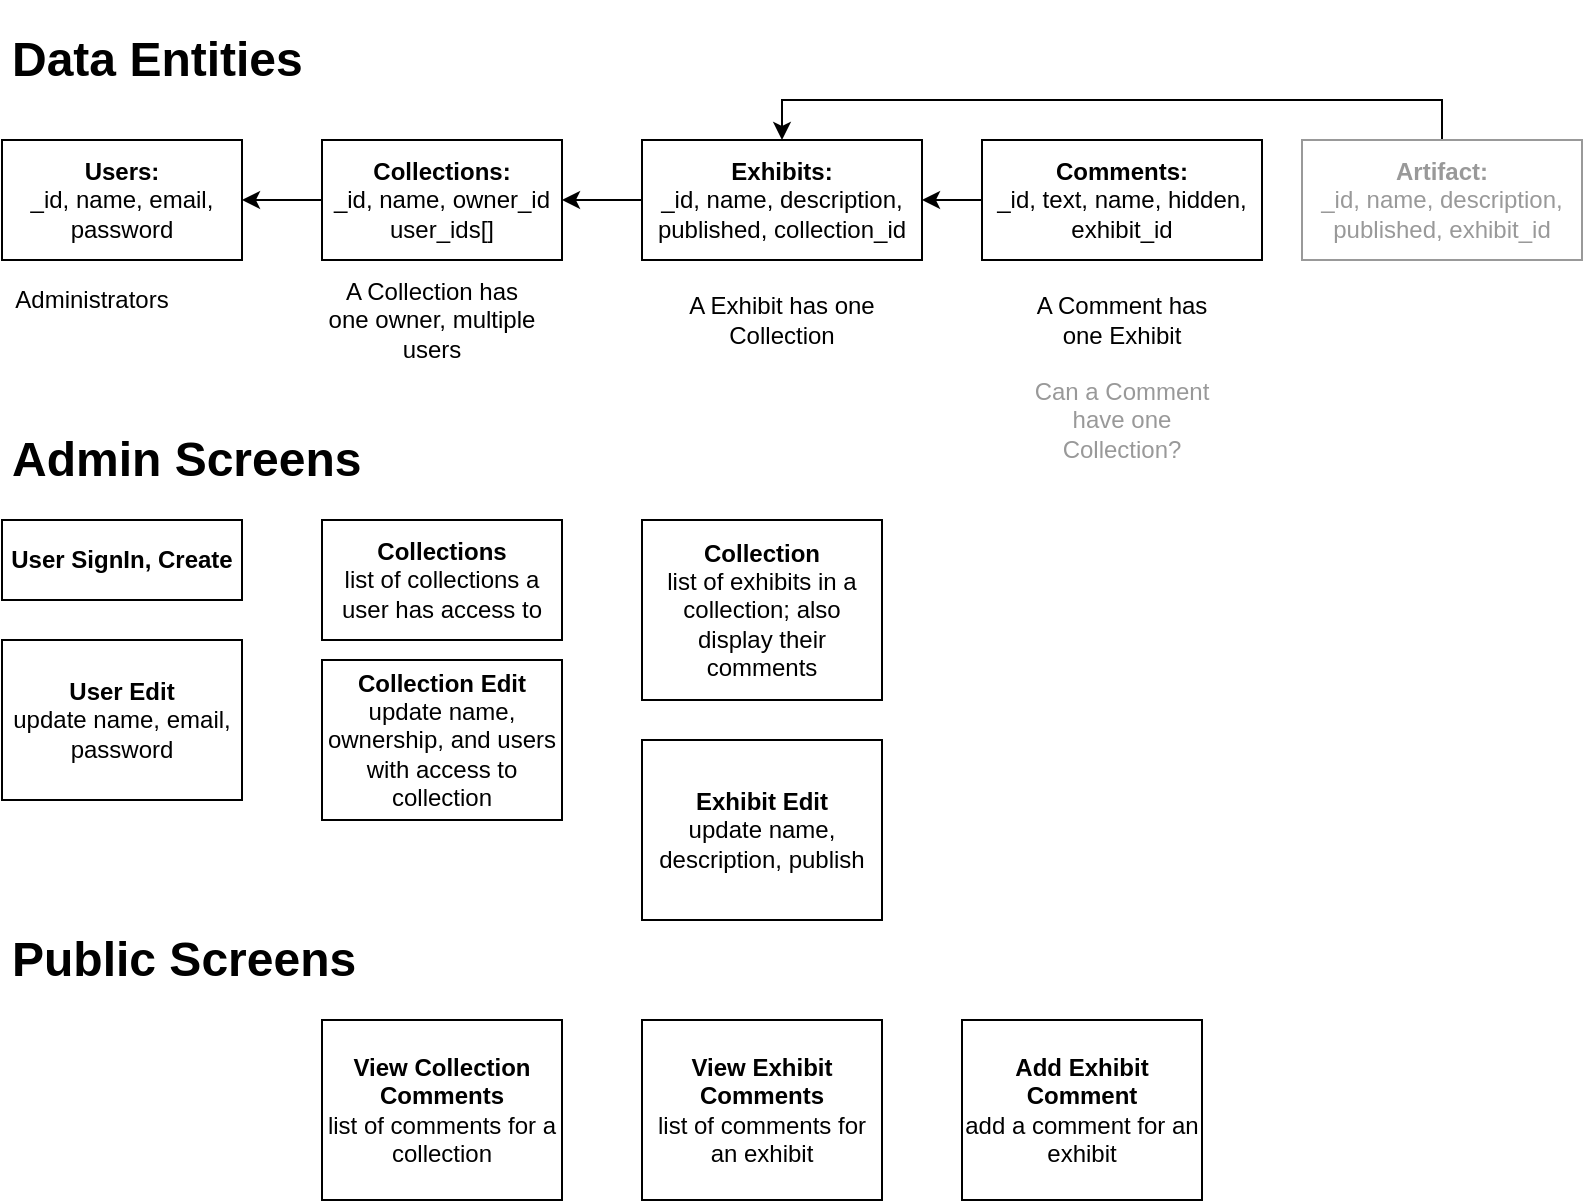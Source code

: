 <mxfile version="14.4.3" type="github">
  <diagram id="wturOI84oNlGSttYjVYe" name="Page-1">
    <mxGraphModel dx="1124" dy="635" grid="1" gridSize="10" guides="1" tooltips="1" connect="1" arrows="1" fold="1" page="1" pageScale="1" pageWidth="850" pageHeight="1100" math="0" shadow="0">
      <root>
        <mxCell id="0" />
        <mxCell id="1" parent="0" />
        <mxCell id="KkjCR7LYdQqrNpHg-T1N-2" value="&lt;b&gt;Users:&lt;/b&gt;&lt;br&gt;_id, name, email, password" style="rounded=0;whiteSpace=wrap;html=1;" parent="1" vertex="1">
          <mxGeometry x="40" y="80" width="120" height="60" as="geometry" />
        </mxCell>
        <mxCell id="KkjCR7LYdQqrNpHg-T1N-30" style="edgeStyle=orthogonalEdgeStyle;rounded=0;orthogonalLoop=1;jettySize=auto;html=1;exitX=0;exitY=0.5;exitDx=0;exitDy=0;entryX=1;entryY=0.5;entryDx=0;entryDy=0;fontColor=#999999;" parent="1" source="KkjCR7LYdQqrNpHg-T1N-3" target="KkjCR7LYdQqrNpHg-T1N-2" edge="1">
          <mxGeometry relative="1" as="geometry" />
        </mxCell>
        <mxCell id="KkjCR7LYdQqrNpHg-T1N-3" value="&lt;b&gt;Collections:&lt;/b&gt;&lt;br&gt;_id, name, owner_id user_ids[]" style="rounded=0;whiteSpace=wrap;html=1;" parent="1" vertex="1">
          <mxGeometry x="200" y="80" width="120" height="60" as="geometry" />
        </mxCell>
        <mxCell id="KkjCR7LYdQqrNpHg-T1N-31" style="edgeStyle=orthogonalEdgeStyle;rounded=0;orthogonalLoop=1;jettySize=auto;html=1;exitX=0;exitY=0.5;exitDx=0;exitDy=0;entryX=1;entryY=0.5;entryDx=0;entryDy=0;fontColor=#999999;" parent="1" source="KkjCR7LYdQqrNpHg-T1N-4" target="KkjCR7LYdQqrNpHg-T1N-3" edge="1">
          <mxGeometry relative="1" as="geometry" />
        </mxCell>
        <mxCell id="KkjCR7LYdQqrNpHg-T1N-4" value="&lt;b&gt;Exhibits:&lt;/b&gt;&lt;br&gt;_id, name, description, published, collection_id" style="rounded=0;whiteSpace=wrap;html=1;" parent="1" vertex="1">
          <mxGeometry x="360" y="80" width="140" height="60" as="geometry" />
        </mxCell>
        <mxCell id="KkjCR7LYdQqrNpHg-T1N-32" style="edgeStyle=orthogonalEdgeStyle;rounded=0;orthogonalLoop=1;jettySize=auto;html=1;exitX=0;exitY=0.5;exitDx=0;exitDy=0;entryX=1;entryY=0.5;entryDx=0;entryDy=0;fontColor=#999999;" parent="1" source="KkjCR7LYdQqrNpHg-T1N-5" target="KkjCR7LYdQqrNpHg-T1N-4" edge="1">
          <mxGeometry relative="1" as="geometry" />
        </mxCell>
        <mxCell id="KkjCR7LYdQqrNpHg-T1N-5" value="&lt;b&gt;Comments:&lt;/b&gt;&lt;br&gt;_id, text, name, hidden, exhibit_id" style="rounded=0;whiteSpace=wrap;html=1;" parent="1" vertex="1">
          <mxGeometry x="530" y="80" width="140" height="60" as="geometry" />
        </mxCell>
        <mxCell id="KkjCR7LYdQqrNpHg-T1N-7" value="Administrators" style="text;html=1;strokeColor=none;fillColor=none;align=center;verticalAlign=middle;whiteSpace=wrap;rounded=0;" parent="1" vertex="1">
          <mxGeometry x="40" y="150" width="90" height="20" as="geometry" />
        </mxCell>
        <mxCell id="KkjCR7LYdQqrNpHg-T1N-8" value="A Collection has one owner, multiple users" style="text;html=1;strokeColor=none;fillColor=none;align=center;verticalAlign=middle;whiteSpace=wrap;rounded=0;" parent="1" vertex="1">
          <mxGeometry x="200" y="160" width="110" height="20" as="geometry" />
        </mxCell>
        <mxCell id="KkjCR7LYdQqrNpHg-T1N-9" value="A Exhibit has one Collection" style="text;html=1;strokeColor=none;fillColor=none;align=center;verticalAlign=middle;whiteSpace=wrap;rounded=0;" parent="1" vertex="1">
          <mxGeometry x="375" y="160" width="110" height="20" as="geometry" />
        </mxCell>
        <mxCell id="KkjCR7LYdQqrNpHg-T1N-10" value="A Comment has one Exhibit" style="text;html=1;strokeColor=none;fillColor=none;align=center;verticalAlign=middle;whiteSpace=wrap;rounded=0;" parent="1" vertex="1">
          <mxGeometry x="545" y="160" width="110" height="20" as="geometry" />
        </mxCell>
        <mxCell id="KkjCR7LYdQqrNpHg-T1N-12" value="&lt;h1&gt;Data Entities&lt;/h1&gt;" style="text;html=1;strokeColor=none;fillColor=none;spacing=5;spacingTop=-20;whiteSpace=wrap;overflow=hidden;rounded=0;" parent="1" vertex="1">
          <mxGeometry x="40" y="20" width="190" height="40" as="geometry" />
        </mxCell>
        <mxCell id="KkjCR7LYdQqrNpHg-T1N-13" value="&lt;h1&gt;Admin Screens&lt;/h1&gt;&lt;div&gt;&lt;br&gt;&lt;/div&gt;" style="text;html=1;strokeColor=none;fillColor=none;spacing=5;spacingTop=-20;whiteSpace=wrap;overflow=hidden;rounded=0;" parent="1" vertex="1">
          <mxGeometry x="40" y="220" width="190" height="40" as="geometry" />
        </mxCell>
        <mxCell id="KkjCR7LYdQqrNpHg-T1N-14" value="&lt;b&gt;User SignIn, Create&lt;/b&gt;" style="rounded=0;whiteSpace=wrap;html=1;" parent="1" vertex="1">
          <mxGeometry x="40" y="270" width="120" height="40" as="geometry" />
        </mxCell>
        <mxCell id="KkjCR7LYdQqrNpHg-T1N-15" value="&lt;b&gt;Collections&lt;/b&gt;&lt;br&gt;list of collections a user has access to" style="rounded=0;whiteSpace=wrap;html=1;" parent="1" vertex="1">
          <mxGeometry x="200" y="270" width="120" height="60" as="geometry" />
        </mxCell>
        <mxCell id="KkjCR7LYdQqrNpHg-T1N-17" value="&lt;b&gt;Collection Edit&lt;/b&gt;&lt;br&gt;update name, ownership, and users with access to collection" style="rounded=0;whiteSpace=wrap;html=1;" parent="1" vertex="1">
          <mxGeometry x="200" y="340" width="120" height="80" as="geometry" />
        </mxCell>
        <mxCell id="KkjCR7LYdQqrNpHg-T1N-18" value="&lt;b&gt;User Edit&lt;/b&gt;&lt;br&gt;update name, email, password" style="rounded=0;whiteSpace=wrap;html=1;" parent="1" vertex="1">
          <mxGeometry x="40" y="330" width="120" height="80" as="geometry" />
        </mxCell>
        <mxCell id="KkjCR7LYdQqrNpHg-T1N-19" value="&lt;b&gt;Collection&lt;/b&gt;&lt;br&gt;list of exhibits in a collection; also display their comments" style="rounded=0;whiteSpace=wrap;html=1;" parent="1" vertex="1">
          <mxGeometry x="360" y="270" width="120" height="90" as="geometry" />
        </mxCell>
        <mxCell id="KkjCR7LYdQqrNpHg-T1N-20" value="&lt;b&gt;Exhibit Edit&lt;/b&gt;&lt;br&gt;update name, description, publish" style="rounded=0;whiteSpace=wrap;html=1;" parent="1" vertex="1">
          <mxGeometry x="360" y="380" width="120" height="90" as="geometry" />
        </mxCell>
        <mxCell id="KkjCR7LYdQqrNpHg-T1N-21" value="&lt;h1&gt;Public Screens&lt;/h1&gt;&lt;div&gt;&lt;br&gt;&lt;/div&gt;" style="text;html=1;strokeColor=none;fillColor=none;spacing=5;spacingTop=-20;whiteSpace=wrap;overflow=hidden;rounded=0;" parent="1" vertex="1">
          <mxGeometry x="40" y="470" width="190" height="40" as="geometry" />
        </mxCell>
        <mxCell id="KkjCR7LYdQqrNpHg-T1N-22" value="&lt;b&gt;View Collection Comments&lt;/b&gt;&lt;br&gt;list of comments for a collection" style="rounded=0;whiteSpace=wrap;html=1;" parent="1" vertex="1">
          <mxGeometry x="200" y="520" width="120" height="90" as="geometry" />
        </mxCell>
        <mxCell id="KkjCR7LYdQqrNpHg-T1N-23" value="&lt;b&gt;View Exhibit Comments&lt;/b&gt;&lt;br&gt;list of comments for an exhibit" style="rounded=0;whiteSpace=wrap;html=1;" parent="1" vertex="1">
          <mxGeometry x="360" y="520" width="120" height="90" as="geometry" />
        </mxCell>
        <mxCell id="KkjCR7LYdQqrNpHg-T1N-24" value="&lt;b&gt;Add Exhibit Comment&lt;/b&gt;&lt;br&gt;add a comment for an exhibit" style="rounded=0;whiteSpace=wrap;html=1;" parent="1" vertex="1">
          <mxGeometry x="520" y="520" width="120" height="90" as="geometry" />
        </mxCell>
        <mxCell id="KkjCR7LYdQqrNpHg-T1N-25" value="Can a Comment have one Collection?" style="text;html=1;strokeColor=none;fillColor=none;align=center;verticalAlign=middle;whiteSpace=wrap;rounded=0;fontColor=#999999;" parent="1" vertex="1">
          <mxGeometry x="545" y="210" width="110" height="20" as="geometry" />
        </mxCell>
        <mxCell id="KkjCR7LYdQqrNpHg-T1N-26" style="edgeStyle=orthogonalEdgeStyle;rounded=0;orthogonalLoop=1;jettySize=auto;html=1;exitX=0.5;exitY=1;exitDx=0;exitDy=0;" parent="1" source="KkjCR7LYdQqrNpHg-T1N-25" target="KkjCR7LYdQqrNpHg-T1N-25" edge="1">
          <mxGeometry relative="1" as="geometry" />
        </mxCell>
        <mxCell id="KkjCR7LYdQqrNpHg-T1N-33" style="edgeStyle=orthogonalEdgeStyle;rounded=0;orthogonalLoop=1;jettySize=auto;html=1;exitX=0.5;exitY=0;exitDx=0;exitDy=0;entryX=0.5;entryY=0;entryDx=0;entryDy=0;fontColor=#999999;" parent="1" source="KkjCR7LYdQqrNpHg-T1N-28" target="KkjCR7LYdQqrNpHg-T1N-4" edge="1">
          <mxGeometry relative="1" as="geometry" />
        </mxCell>
        <mxCell id="KkjCR7LYdQqrNpHg-T1N-28" value="&lt;b&gt;Artifact:&lt;/b&gt;&lt;br&gt;_id, name, description, published, exhibit_id" style="rounded=0;whiteSpace=wrap;html=1;strokeColor=#999999;fontColor=#999999;" parent="1" vertex="1">
          <mxGeometry x="690" y="80" width="140" height="60" as="geometry" />
        </mxCell>
      </root>
    </mxGraphModel>
  </diagram>
</mxfile>
